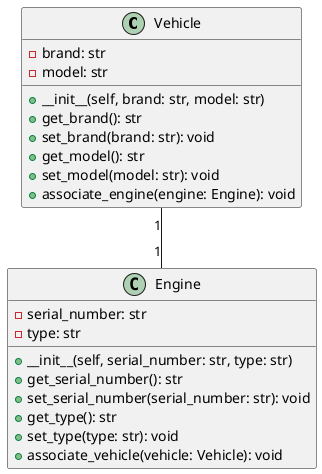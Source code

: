 @startuml
class Vehicle {
    - brand: str
    - model: str
    __
    + __init__(self, brand: str, model: str)
    + get_brand(): str
    + set_brand(brand: str): void
    + get_model(): str
    + set_model(model: str): void
    + associate_engine(engine: Engine): void
}

class Engine {
    - serial_number: str
    - type: str
    __
    + __init__(self, serial_number: str, type: str)
    + get_serial_number(): str
    + set_serial_number(serial_number: str): void
    + get_type(): str
    + set_type(type: str): void
    + associate_vehicle(vehicle: Vehicle): void
}

Vehicle "1" -- "1" Engine
@enduml